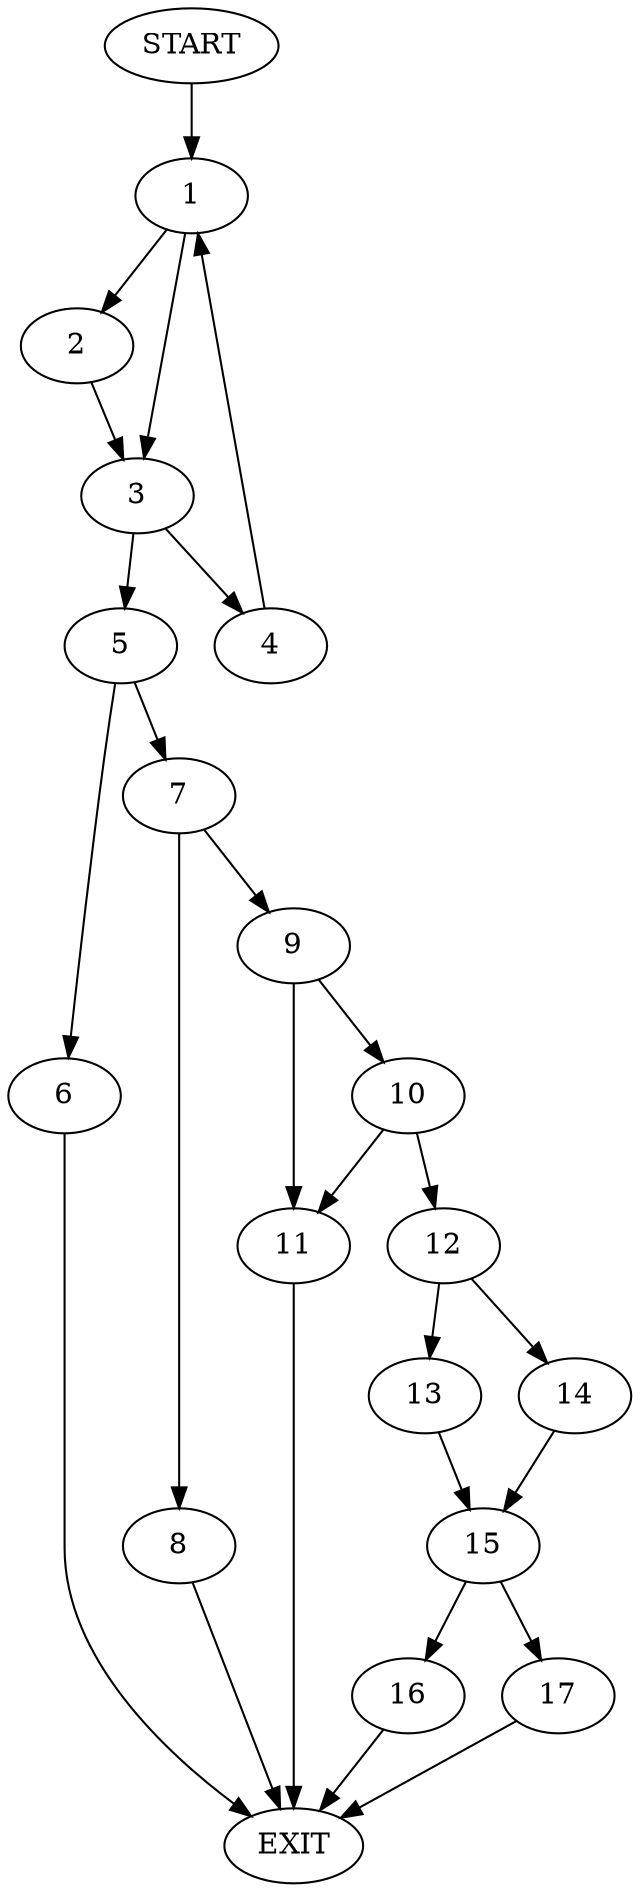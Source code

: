 digraph { 
0 [label="START"];
1;
2;
3;
4;
5;
6;
7;
8;
9;
10;
11;
12;
13;
14;
15;
16;
17;
18[label="EXIT"];
0 -> 1;
1 -> 2;
1 -> 3;
2 -> 3;
3 -> 4;
3 -> 5;
4 -> 1;
5 -> 6;
5 -> 7;
6 -> 18;
7 -> 8;
7 -> 9;
8 -> 18;
9 -> 10;
9 -> 11;
10 -> 11;
10 -> 12;
11 -> 18;
12 -> 13;
12 -> 14;
13 -> 15;
14 -> 15;
15 -> 16;
15 -> 17;
16 -> 18;
17 -> 18;
}